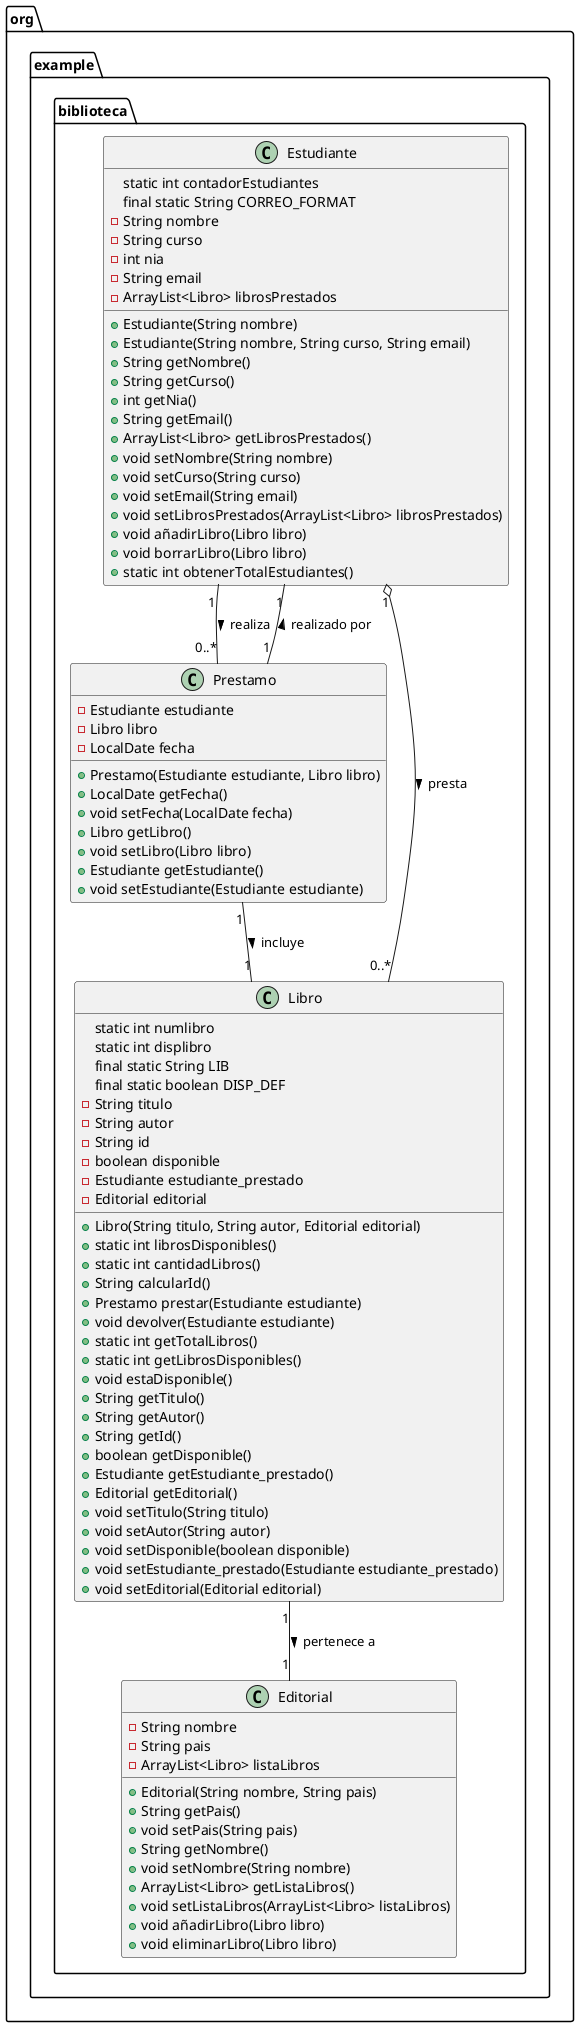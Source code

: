 @startuml

package org.example.biblioteca {

    class Estudiante {
        static int contadorEstudiantes
        final static String CORREO_FORMAT
        - String nombre
        - String curso
        - int nia
        - String email
        - ArrayList<Libro> librosPrestados
        + Estudiante(String nombre)
        + Estudiante(String nombre, String curso, String email)
        + String getNombre()
        + String getCurso()
        + int getNia()
        + String getEmail()
        + ArrayList<Libro> getLibrosPrestados()
        + void setNombre(String nombre)
        + void setCurso(String curso)
        + void setEmail(String email)
        + void setLibrosPrestados(ArrayList<Libro> librosPrestados)
        + void añadirLibro(Libro libro)
        + void borrarLibro(Libro libro)
        + static int obtenerTotalEstudiantes()
    }

    class Prestamo {
        - Estudiante estudiante
        - Libro libro
        - LocalDate fecha
        + Prestamo(Estudiante estudiante, Libro libro)
        + LocalDate getFecha()
        + void setFecha(LocalDate fecha)
        + Libro getLibro()
        + void setLibro(Libro libro)
        + Estudiante getEstudiante()
        + void setEstudiante(Estudiante estudiante)
    }

    class Libro {
        static int numlibro
        static int displibro
        final static String LIB
        final static boolean DISP_DEF
        - String titulo
        - String autor
        - String id
        - boolean disponible
        - Estudiante estudiante_prestado
        - Editorial editorial
        + Libro(String titulo, String autor, Editorial editorial)
        + static int librosDisponibles()
        + static int cantidadLibros()
        + String calcularId()
        + Prestamo prestar(Estudiante estudiante)
        + void devolver(Estudiante estudiante)
        + static int getTotalLibros()
        + static int getLibrosDisponibles()
        + void estaDisponible()
        + String getTitulo()
        + String getAutor()
        + String getId()
        + boolean getDisponible()
        + Estudiante getEstudiante_prestado()
        + Editorial getEditorial()
        + void setTitulo(String titulo)
        + void setAutor(String autor)
        + void setDisponible(boolean disponible)
        + void setEstudiante_prestado(Estudiante estudiante_prestado)
        + void setEditorial(Editorial editorial)
    }

    class Editorial {
        - String nombre
        - String pais
        - ArrayList<Libro> listaLibros
        + Editorial(String nombre, String pais)
        + String getPais()
        + void setPais(String pais)
        + String getNombre()
        + void setNombre(String nombre)
        + ArrayList<Libro> getListaLibros()
        + void setListaLibros(ArrayList<Libro> listaLibros)
        + void añadirLibro(Libro libro)
        + void eliminarLibro(Libro libro)
    }

    Estudiante "1" o-- "0..*" Libro : presta >
     Estudiante "1" -- "0..*" Prestamo : realiza >
     Libro "1" -- "1" Editorial : pertenece a >
     Prestamo "1" -- "1" Libro : incluye >
     Prestamo "1" -- "1" Estudiante : realizado por >
}

@enduml
